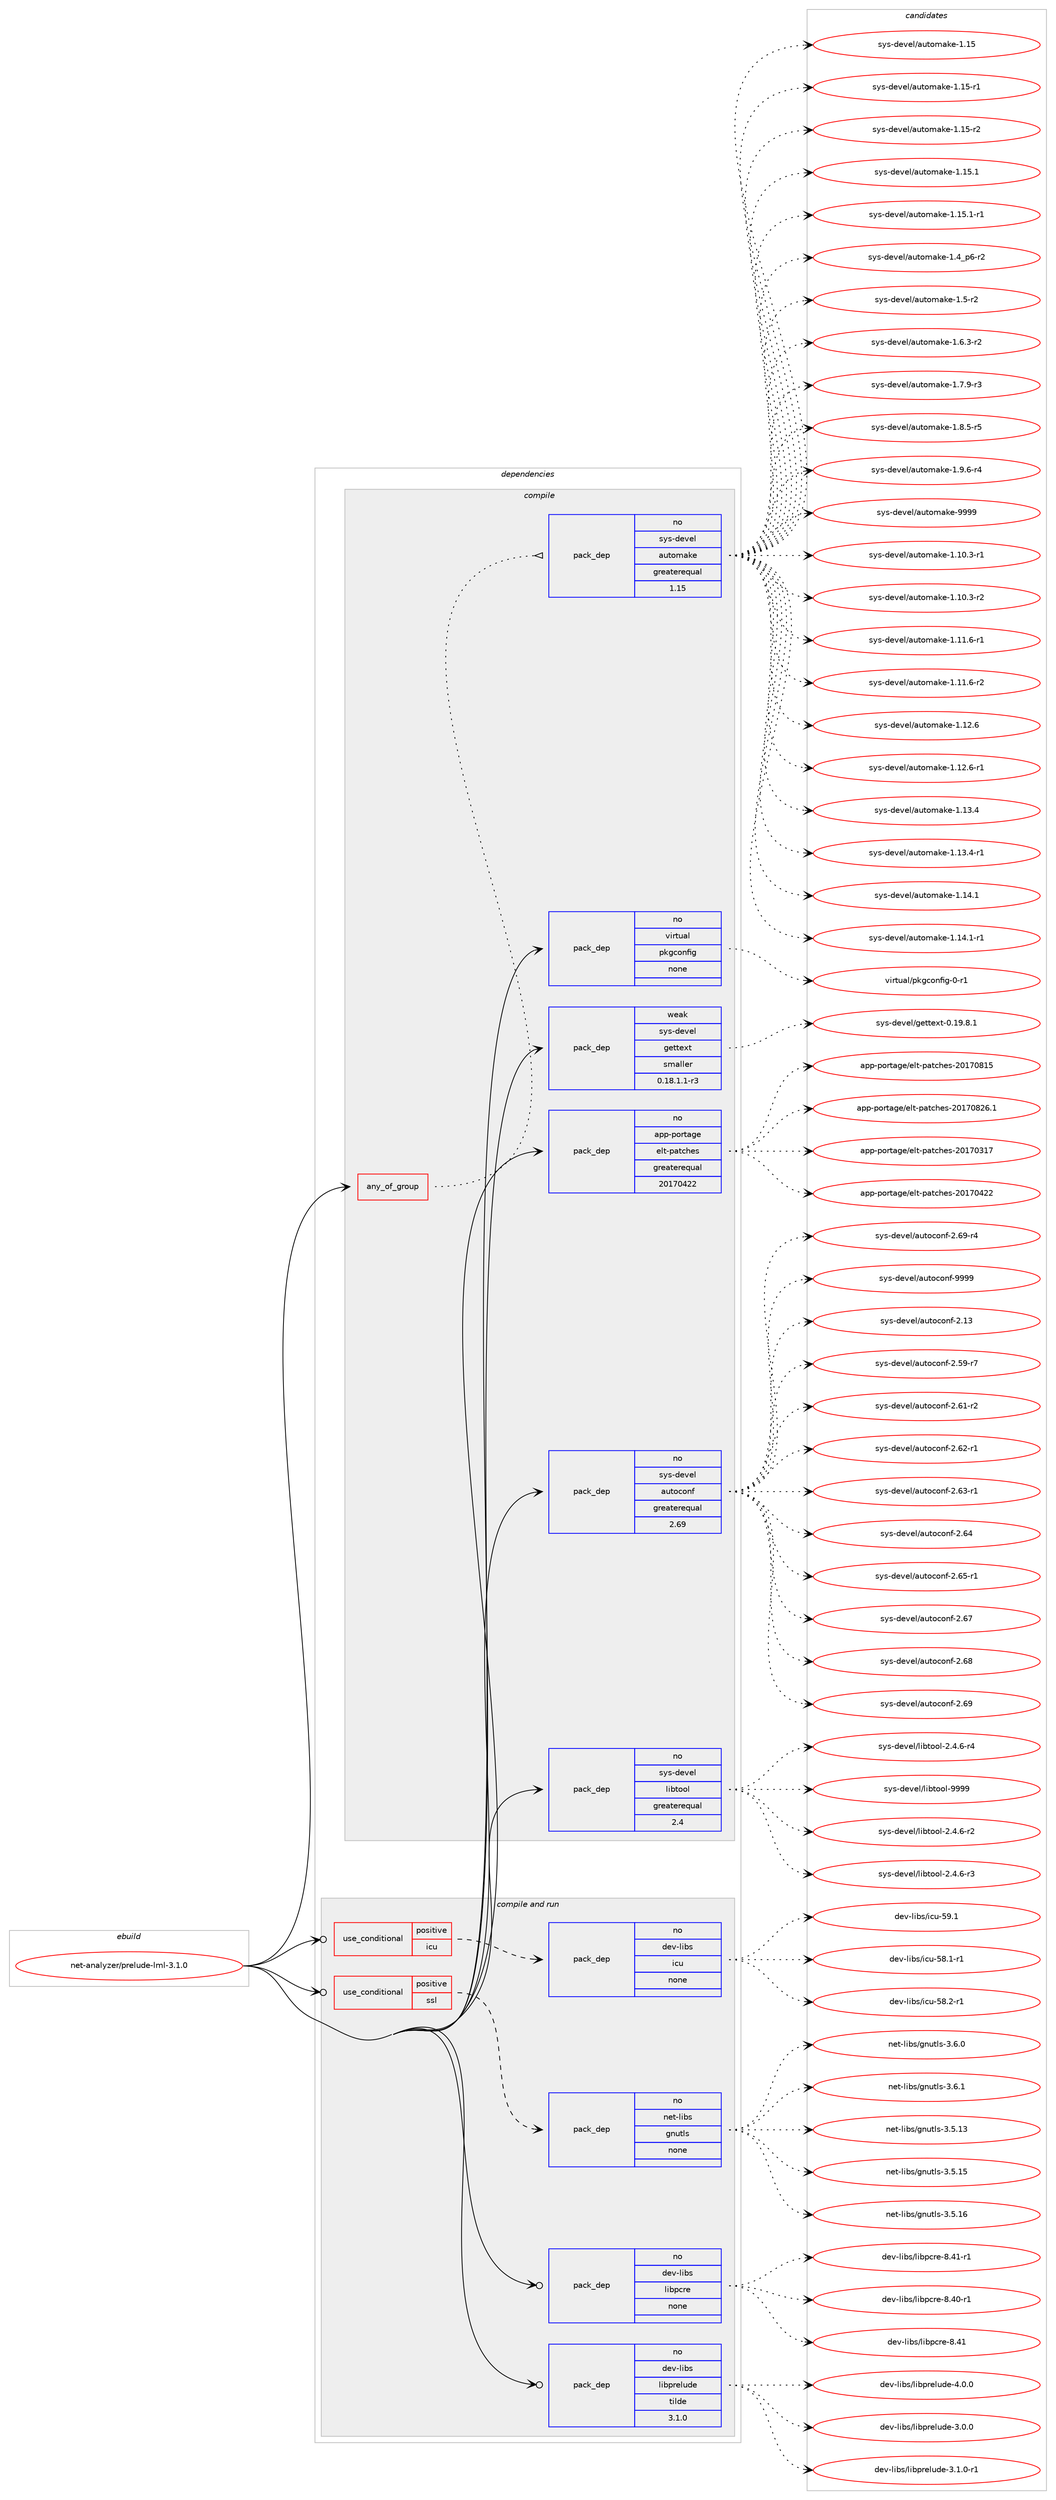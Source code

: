 digraph prolog {

# *************
# Graph options
# *************

newrank=true;
concentrate=true;
compound=true;
graph [rankdir=LR,fontname=Helvetica,fontsize=10,ranksep=1.5];#, ranksep=2.5, nodesep=0.2];
edge  [arrowhead=vee];
node  [fontname=Helvetica,fontsize=10];

# **********
# The ebuild
# **********

subgraph cluster_leftcol {
color=gray;
rank=same;
label=<<i>ebuild</i>>;
id [label="net-analyzer/prelude-lml-3.1.0", color=red, width=4, href="../net-analyzer/prelude-lml-3.1.0.svg"];
}

# ****************
# The dependencies
# ****************

subgraph cluster_midcol {
color=gray;
label=<<i>dependencies</i>>;
subgraph cluster_compile {
fillcolor="#eeeeee";
style=filled;
label=<<i>compile</i>>;
subgraph any6417 {
dependency402944 [label=<<TABLE BORDER="0" CELLBORDER="1" CELLSPACING="0" CELLPADDING="4"><TR><TD CELLPADDING="10">any_of_group</TD></TR></TABLE>>, shape=none, color=red];subgraph pack296997 {
dependency402945 [label=<<TABLE BORDER="0" CELLBORDER="1" CELLSPACING="0" CELLPADDING="4" WIDTH="220"><TR><TD ROWSPAN="6" CELLPADDING="30">pack_dep</TD></TR><TR><TD WIDTH="110">no</TD></TR><TR><TD>sys-devel</TD></TR><TR><TD>automake</TD></TR><TR><TD>greaterequal</TD></TR><TR><TD>1.15</TD></TR></TABLE>>, shape=none, color=blue];
}
dependency402944:e -> dependency402945:w [weight=20,style="dotted",arrowhead="oinv"];
}
id:e -> dependency402944:w [weight=20,style="solid",arrowhead="vee"];
subgraph pack296998 {
dependency402946 [label=<<TABLE BORDER="0" CELLBORDER="1" CELLSPACING="0" CELLPADDING="4" WIDTH="220"><TR><TD ROWSPAN="6" CELLPADDING="30">pack_dep</TD></TR><TR><TD WIDTH="110">no</TD></TR><TR><TD>app-portage</TD></TR><TR><TD>elt-patches</TD></TR><TR><TD>greaterequal</TD></TR><TR><TD>20170422</TD></TR></TABLE>>, shape=none, color=blue];
}
id:e -> dependency402946:w [weight=20,style="solid",arrowhead="vee"];
subgraph pack296999 {
dependency402947 [label=<<TABLE BORDER="0" CELLBORDER="1" CELLSPACING="0" CELLPADDING="4" WIDTH="220"><TR><TD ROWSPAN="6" CELLPADDING="30">pack_dep</TD></TR><TR><TD WIDTH="110">no</TD></TR><TR><TD>sys-devel</TD></TR><TR><TD>autoconf</TD></TR><TR><TD>greaterequal</TD></TR><TR><TD>2.69</TD></TR></TABLE>>, shape=none, color=blue];
}
id:e -> dependency402947:w [weight=20,style="solid",arrowhead="vee"];
subgraph pack297000 {
dependency402948 [label=<<TABLE BORDER="0" CELLBORDER="1" CELLSPACING="0" CELLPADDING="4" WIDTH="220"><TR><TD ROWSPAN="6" CELLPADDING="30">pack_dep</TD></TR><TR><TD WIDTH="110">no</TD></TR><TR><TD>sys-devel</TD></TR><TR><TD>libtool</TD></TR><TR><TD>greaterequal</TD></TR><TR><TD>2.4</TD></TR></TABLE>>, shape=none, color=blue];
}
id:e -> dependency402948:w [weight=20,style="solid",arrowhead="vee"];
subgraph pack297001 {
dependency402949 [label=<<TABLE BORDER="0" CELLBORDER="1" CELLSPACING="0" CELLPADDING="4" WIDTH="220"><TR><TD ROWSPAN="6" CELLPADDING="30">pack_dep</TD></TR><TR><TD WIDTH="110">no</TD></TR><TR><TD>virtual</TD></TR><TR><TD>pkgconfig</TD></TR><TR><TD>none</TD></TR><TR><TD></TD></TR></TABLE>>, shape=none, color=blue];
}
id:e -> dependency402949:w [weight=20,style="solid",arrowhead="vee"];
subgraph pack297002 {
dependency402950 [label=<<TABLE BORDER="0" CELLBORDER="1" CELLSPACING="0" CELLPADDING="4" WIDTH="220"><TR><TD ROWSPAN="6" CELLPADDING="30">pack_dep</TD></TR><TR><TD WIDTH="110">weak</TD></TR><TR><TD>sys-devel</TD></TR><TR><TD>gettext</TD></TR><TR><TD>smaller</TD></TR><TR><TD>0.18.1.1-r3</TD></TR></TABLE>>, shape=none, color=blue];
}
id:e -> dependency402950:w [weight=20,style="solid",arrowhead="vee"];
}
subgraph cluster_compileandrun {
fillcolor="#eeeeee";
style=filled;
label=<<i>compile and run</i>>;
subgraph cond99344 {
dependency402951 [label=<<TABLE BORDER="0" CELLBORDER="1" CELLSPACING="0" CELLPADDING="4"><TR><TD ROWSPAN="3" CELLPADDING="10">use_conditional</TD></TR><TR><TD>positive</TD></TR><TR><TD>icu</TD></TR></TABLE>>, shape=none, color=red];
subgraph pack297003 {
dependency402952 [label=<<TABLE BORDER="0" CELLBORDER="1" CELLSPACING="0" CELLPADDING="4" WIDTH="220"><TR><TD ROWSPAN="6" CELLPADDING="30">pack_dep</TD></TR><TR><TD WIDTH="110">no</TD></TR><TR><TD>dev-libs</TD></TR><TR><TD>icu</TD></TR><TR><TD>none</TD></TR><TR><TD></TD></TR></TABLE>>, shape=none, color=blue];
}
dependency402951:e -> dependency402952:w [weight=20,style="dashed",arrowhead="vee"];
}
id:e -> dependency402951:w [weight=20,style="solid",arrowhead="odotvee"];
subgraph cond99345 {
dependency402953 [label=<<TABLE BORDER="0" CELLBORDER="1" CELLSPACING="0" CELLPADDING="4"><TR><TD ROWSPAN="3" CELLPADDING="10">use_conditional</TD></TR><TR><TD>positive</TD></TR><TR><TD>ssl</TD></TR></TABLE>>, shape=none, color=red];
subgraph pack297004 {
dependency402954 [label=<<TABLE BORDER="0" CELLBORDER="1" CELLSPACING="0" CELLPADDING="4" WIDTH="220"><TR><TD ROWSPAN="6" CELLPADDING="30">pack_dep</TD></TR><TR><TD WIDTH="110">no</TD></TR><TR><TD>net-libs</TD></TR><TR><TD>gnutls</TD></TR><TR><TD>none</TD></TR><TR><TD></TD></TR></TABLE>>, shape=none, color=blue];
}
dependency402953:e -> dependency402954:w [weight=20,style="dashed",arrowhead="vee"];
}
id:e -> dependency402953:w [weight=20,style="solid",arrowhead="odotvee"];
subgraph pack297005 {
dependency402955 [label=<<TABLE BORDER="0" CELLBORDER="1" CELLSPACING="0" CELLPADDING="4" WIDTH="220"><TR><TD ROWSPAN="6" CELLPADDING="30">pack_dep</TD></TR><TR><TD WIDTH="110">no</TD></TR><TR><TD>dev-libs</TD></TR><TR><TD>libpcre</TD></TR><TR><TD>none</TD></TR><TR><TD></TD></TR></TABLE>>, shape=none, color=blue];
}
id:e -> dependency402955:w [weight=20,style="solid",arrowhead="odotvee"];
subgraph pack297006 {
dependency402956 [label=<<TABLE BORDER="0" CELLBORDER="1" CELLSPACING="0" CELLPADDING="4" WIDTH="220"><TR><TD ROWSPAN="6" CELLPADDING="30">pack_dep</TD></TR><TR><TD WIDTH="110">no</TD></TR><TR><TD>dev-libs</TD></TR><TR><TD>libprelude</TD></TR><TR><TD>tilde</TD></TR><TR><TD>3.1.0</TD></TR></TABLE>>, shape=none, color=blue];
}
id:e -> dependency402956:w [weight=20,style="solid",arrowhead="odotvee"];
}
subgraph cluster_run {
fillcolor="#eeeeee";
style=filled;
label=<<i>run</i>>;
}
}

# **************
# The candidates
# **************

subgraph cluster_choices {
rank=same;
color=gray;
label=<<i>candidates</i>>;

subgraph choice296997 {
color=black;
nodesep=1;
choice11512111545100101118101108479711711611110997107101454946494846514511449 [label="sys-devel/automake-1.10.3-r1", color=red, width=4,href="../sys-devel/automake-1.10.3-r1.svg"];
choice11512111545100101118101108479711711611110997107101454946494846514511450 [label="sys-devel/automake-1.10.3-r2", color=red, width=4,href="../sys-devel/automake-1.10.3-r2.svg"];
choice11512111545100101118101108479711711611110997107101454946494946544511449 [label="sys-devel/automake-1.11.6-r1", color=red, width=4,href="../sys-devel/automake-1.11.6-r1.svg"];
choice11512111545100101118101108479711711611110997107101454946494946544511450 [label="sys-devel/automake-1.11.6-r2", color=red, width=4,href="../sys-devel/automake-1.11.6-r2.svg"];
choice1151211154510010111810110847971171161111099710710145494649504654 [label="sys-devel/automake-1.12.6", color=red, width=4,href="../sys-devel/automake-1.12.6.svg"];
choice11512111545100101118101108479711711611110997107101454946495046544511449 [label="sys-devel/automake-1.12.6-r1", color=red, width=4,href="../sys-devel/automake-1.12.6-r1.svg"];
choice1151211154510010111810110847971171161111099710710145494649514652 [label="sys-devel/automake-1.13.4", color=red, width=4,href="../sys-devel/automake-1.13.4.svg"];
choice11512111545100101118101108479711711611110997107101454946495146524511449 [label="sys-devel/automake-1.13.4-r1", color=red, width=4,href="../sys-devel/automake-1.13.4-r1.svg"];
choice1151211154510010111810110847971171161111099710710145494649524649 [label="sys-devel/automake-1.14.1", color=red, width=4,href="../sys-devel/automake-1.14.1.svg"];
choice11512111545100101118101108479711711611110997107101454946495246494511449 [label="sys-devel/automake-1.14.1-r1", color=red, width=4,href="../sys-devel/automake-1.14.1-r1.svg"];
choice115121115451001011181011084797117116111109971071014549464953 [label="sys-devel/automake-1.15", color=red, width=4,href="../sys-devel/automake-1.15.svg"];
choice1151211154510010111810110847971171161111099710710145494649534511449 [label="sys-devel/automake-1.15-r1", color=red, width=4,href="../sys-devel/automake-1.15-r1.svg"];
choice1151211154510010111810110847971171161111099710710145494649534511450 [label="sys-devel/automake-1.15-r2", color=red, width=4,href="../sys-devel/automake-1.15-r2.svg"];
choice1151211154510010111810110847971171161111099710710145494649534649 [label="sys-devel/automake-1.15.1", color=red, width=4,href="../sys-devel/automake-1.15.1.svg"];
choice11512111545100101118101108479711711611110997107101454946495346494511449 [label="sys-devel/automake-1.15.1-r1", color=red, width=4,href="../sys-devel/automake-1.15.1-r1.svg"];
choice115121115451001011181011084797117116111109971071014549465295112544511450 [label="sys-devel/automake-1.4_p6-r2", color=red, width=4,href="../sys-devel/automake-1.4_p6-r2.svg"];
choice11512111545100101118101108479711711611110997107101454946534511450 [label="sys-devel/automake-1.5-r2", color=red, width=4,href="../sys-devel/automake-1.5-r2.svg"];
choice115121115451001011181011084797117116111109971071014549465446514511450 [label="sys-devel/automake-1.6.3-r2", color=red, width=4,href="../sys-devel/automake-1.6.3-r2.svg"];
choice115121115451001011181011084797117116111109971071014549465546574511451 [label="sys-devel/automake-1.7.9-r3", color=red, width=4,href="../sys-devel/automake-1.7.9-r3.svg"];
choice115121115451001011181011084797117116111109971071014549465646534511453 [label="sys-devel/automake-1.8.5-r5", color=red, width=4,href="../sys-devel/automake-1.8.5-r5.svg"];
choice115121115451001011181011084797117116111109971071014549465746544511452 [label="sys-devel/automake-1.9.6-r4", color=red, width=4,href="../sys-devel/automake-1.9.6-r4.svg"];
choice115121115451001011181011084797117116111109971071014557575757 [label="sys-devel/automake-9999", color=red, width=4,href="../sys-devel/automake-9999.svg"];
dependency402945:e -> choice11512111545100101118101108479711711611110997107101454946494846514511449:w [style=dotted,weight="100"];
dependency402945:e -> choice11512111545100101118101108479711711611110997107101454946494846514511450:w [style=dotted,weight="100"];
dependency402945:e -> choice11512111545100101118101108479711711611110997107101454946494946544511449:w [style=dotted,weight="100"];
dependency402945:e -> choice11512111545100101118101108479711711611110997107101454946494946544511450:w [style=dotted,weight="100"];
dependency402945:e -> choice1151211154510010111810110847971171161111099710710145494649504654:w [style=dotted,weight="100"];
dependency402945:e -> choice11512111545100101118101108479711711611110997107101454946495046544511449:w [style=dotted,weight="100"];
dependency402945:e -> choice1151211154510010111810110847971171161111099710710145494649514652:w [style=dotted,weight="100"];
dependency402945:e -> choice11512111545100101118101108479711711611110997107101454946495146524511449:w [style=dotted,weight="100"];
dependency402945:e -> choice1151211154510010111810110847971171161111099710710145494649524649:w [style=dotted,weight="100"];
dependency402945:e -> choice11512111545100101118101108479711711611110997107101454946495246494511449:w [style=dotted,weight="100"];
dependency402945:e -> choice115121115451001011181011084797117116111109971071014549464953:w [style=dotted,weight="100"];
dependency402945:e -> choice1151211154510010111810110847971171161111099710710145494649534511449:w [style=dotted,weight="100"];
dependency402945:e -> choice1151211154510010111810110847971171161111099710710145494649534511450:w [style=dotted,weight="100"];
dependency402945:e -> choice1151211154510010111810110847971171161111099710710145494649534649:w [style=dotted,weight="100"];
dependency402945:e -> choice11512111545100101118101108479711711611110997107101454946495346494511449:w [style=dotted,weight="100"];
dependency402945:e -> choice115121115451001011181011084797117116111109971071014549465295112544511450:w [style=dotted,weight="100"];
dependency402945:e -> choice11512111545100101118101108479711711611110997107101454946534511450:w [style=dotted,weight="100"];
dependency402945:e -> choice115121115451001011181011084797117116111109971071014549465446514511450:w [style=dotted,weight="100"];
dependency402945:e -> choice115121115451001011181011084797117116111109971071014549465546574511451:w [style=dotted,weight="100"];
dependency402945:e -> choice115121115451001011181011084797117116111109971071014549465646534511453:w [style=dotted,weight="100"];
dependency402945:e -> choice115121115451001011181011084797117116111109971071014549465746544511452:w [style=dotted,weight="100"];
dependency402945:e -> choice115121115451001011181011084797117116111109971071014557575757:w [style=dotted,weight="100"];
}
subgraph choice296998 {
color=black;
nodesep=1;
choice97112112451121111141169710310147101108116451129711699104101115455048495548514955 [label="app-portage/elt-patches-20170317", color=red, width=4,href="../app-portage/elt-patches-20170317.svg"];
choice97112112451121111141169710310147101108116451129711699104101115455048495548525050 [label="app-portage/elt-patches-20170422", color=red, width=4,href="../app-portage/elt-patches-20170422.svg"];
choice97112112451121111141169710310147101108116451129711699104101115455048495548564953 [label="app-portage/elt-patches-20170815", color=red, width=4,href="../app-portage/elt-patches-20170815.svg"];
choice971121124511211111411697103101471011081164511297116991041011154550484955485650544649 [label="app-portage/elt-patches-20170826.1", color=red, width=4,href="../app-portage/elt-patches-20170826.1.svg"];
dependency402946:e -> choice97112112451121111141169710310147101108116451129711699104101115455048495548514955:w [style=dotted,weight="100"];
dependency402946:e -> choice97112112451121111141169710310147101108116451129711699104101115455048495548525050:w [style=dotted,weight="100"];
dependency402946:e -> choice97112112451121111141169710310147101108116451129711699104101115455048495548564953:w [style=dotted,weight="100"];
dependency402946:e -> choice971121124511211111411697103101471011081164511297116991041011154550484955485650544649:w [style=dotted,weight="100"];
}
subgraph choice296999 {
color=black;
nodesep=1;
choice115121115451001011181011084797117116111991111101024550464951 [label="sys-devel/autoconf-2.13", color=red, width=4,href="../sys-devel/autoconf-2.13.svg"];
choice1151211154510010111810110847971171161119911111010245504653574511455 [label="sys-devel/autoconf-2.59-r7", color=red, width=4,href="../sys-devel/autoconf-2.59-r7.svg"];
choice1151211154510010111810110847971171161119911111010245504654494511450 [label="sys-devel/autoconf-2.61-r2", color=red, width=4,href="../sys-devel/autoconf-2.61-r2.svg"];
choice1151211154510010111810110847971171161119911111010245504654504511449 [label="sys-devel/autoconf-2.62-r1", color=red, width=4,href="../sys-devel/autoconf-2.62-r1.svg"];
choice1151211154510010111810110847971171161119911111010245504654514511449 [label="sys-devel/autoconf-2.63-r1", color=red, width=4,href="../sys-devel/autoconf-2.63-r1.svg"];
choice115121115451001011181011084797117116111991111101024550465452 [label="sys-devel/autoconf-2.64", color=red, width=4,href="../sys-devel/autoconf-2.64.svg"];
choice1151211154510010111810110847971171161119911111010245504654534511449 [label="sys-devel/autoconf-2.65-r1", color=red, width=4,href="../sys-devel/autoconf-2.65-r1.svg"];
choice115121115451001011181011084797117116111991111101024550465455 [label="sys-devel/autoconf-2.67", color=red, width=4,href="../sys-devel/autoconf-2.67.svg"];
choice115121115451001011181011084797117116111991111101024550465456 [label="sys-devel/autoconf-2.68", color=red, width=4,href="../sys-devel/autoconf-2.68.svg"];
choice115121115451001011181011084797117116111991111101024550465457 [label="sys-devel/autoconf-2.69", color=red, width=4,href="../sys-devel/autoconf-2.69.svg"];
choice1151211154510010111810110847971171161119911111010245504654574511452 [label="sys-devel/autoconf-2.69-r4", color=red, width=4,href="../sys-devel/autoconf-2.69-r4.svg"];
choice115121115451001011181011084797117116111991111101024557575757 [label="sys-devel/autoconf-9999", color=red, width=4,href="../sys-devel/autoconf-9999.svg"];
dependency402947:e -> choice115121115451001011181011084797117116111991111101024550464951:w [style=dotted,weight="100"];
dependency402947:e -> choice1151211154510010111810110847971171161119911111010245504653574511455:w [style=dotted,weight="100"];
dependency402947:e -> choice1151211154510010111810110847971171161119911111010245504654494511450:w [style=dotted,weight="100"];
dependency402947:e -> choice1151211154510010111810110847971171161119911111010245504654504511449:w [style=dotted,weight="100"];
dependency402947:e -> choice1151211154510010111810110847971171161119911111010245504654514511449:w [style=dotted,weight="100"];
dependency402947:e -> choice115121115451001011181011084797117116111991111101024550465452:w [style=dotted,weight="100"];
dependency402947:e -> choice1151211154510010111810110847971171161119911111010245504654534511449:w [style=dotted,weight="100"];
dependency402947:e -> choice115121115451001011181011084797117116111991111101024550465455:w [style=dotted,weight="100"];
dependency402947:e -> choice115121115451001011181011084797117116111991111101024550465456:w [style=dotted,weight="100"];
dependency402947:e -> choice115121115451001011181011084797117116111991111101024550465457:w [style=dotted,weight="100"];
dependency402947:e -> choice1151211154510010111810110847971171161119911111010245504654574511452:w [style=dotted,weight="100"];
dependency402947:e -> choice115121115451001011181011084797117116111991111101024557575757:w [style=dotted,weight="100"];
}
subgraph choice297000 {
color=black;
nodesep=1;
choice1151211154510010111810110847108105981161111111084550465246544511450 [label="sys-devel/libtool-2.4.6-r2", color=red, width=4,href="../sys-devel/libtool-2.4.6-r2.svg"];
choice1151211154510010111810110847108105981161111111084550465246544511451 [label="sys-devel/libtool-2.4.6-r3", color=red, width=4,href="../sys-devel/libtool-2.4.6-r3.svg"];
choice1151211154510010111810110847108105981161111111084550465246544511452 [label="sys-devel/libtool-2.4.6-r4", color=red, width=4,href="../sys-devel/libtool-2.4.6-r4.svg"];
choice1151211154510010111810110847108105981161111111084557575757 [label="sys-devel/libtool-9999", color=red, width=4,href="../sys-devel/libtool-9999.svg"];
dependency402948:e -> choice1151211154510010111810110847108105981161111111084550465246544511450:w [style=dotted,weight="100"];
dependency402948:e -> choice1151211154510010111810110847108105981161111111084550465246544511451:w [style=dotted,weight="100"];
dependency402948:e -> choice1151211154510010111810110847108105981161111111084550465246544511452:w [style=dotted,weight="100"];
dependency402948:e -> choice1151211154510010111810110847108105981161111111084557575757:w [style=dotted,weight="100"];
}
subgraph choice297001 {
color=black;
nodesep=1;
choice11810511411611797108471121071039911111010210510345484511449 [label="virtual/pkgconfig-0-r1", color=red, width=4,href="../virtual/pkgconfig-0-r1.svg"];
dependency402949:e -> choice11810511411611797108471121071039911111010210510345484511449:w [style=dotted,weight="100"];
}
subgraph choice297002 {
color=black;
nodesep=1;
choice1151211154510010111810110847103101116116101120116454846495746564649 [label="sys-devel/gettext-0.19.8.1", color=red, width=4,href="../sys-devel/gettext-0.19.8.1.svg"];
dependency402950:e -> choice1151211154510010111810110847103101116116101120116454846495746564649:w [style=dotted,weight="100"];
}
subgraph choice297003 {
color=black;
nodesep=1;
choice1001011184510810598115471059911745535646494511449 [label="dev-libs/icu-58.1-r1", color=red, width=4,href="../dev-libs/icu-58.1-r1.svg"];
choice1001011184510810598115471059911745535646504511449 [label="dev-libs/icu-58.2-r1", color=red, width=4,href="../dev-libs/icu-58.2-r1.svg"];
choice100101118451081059811547105991174553574649 [label="dev-libs/icu-59.1", color=red, width=4,href="../dev-libs/icu-59.1.svg"];
dependency402952:e -> choice1001011184510810598115471059911745535646494511449:w [style=dotted,weight="100"];
dependency402952:e -> choice1001011184510810598115471059911745535646504511449:w [style=dotted,weight="100"];
dependency402952:e -> choice100101118451081059811547105991174553574649:w [style=dotted,weight="100"];
}
subgraph choice297004 {
color=black;
nodesep=1;
choice11010111645108105981154710311011711610811545514653464951 [label="net-libs/gnutls-3.5.13", color=red, width=4,href="../net-libs/gnutls-3.5.13.svg"];
choice11010111645108105981154710311011711610811545514653464953 [label="net-libs/gnutls-3.5.15", color=red, width=4,href="../net-libs/gnutls-3.5.15.svg"];
choice11010111645108105981154710311011711610811545514653464954 [label="net-libs/gnutls-3.5.16", color=red, width=4,href="../net-libs/gnutls-3.5.16.svg"];
choice110101116451081059811547103110117116108115455146544648 [label="net-libs/gnutls-3.6.0", color=red, width=4,href="../net-libs/gnutls-3.6.0.svg"];
choice110101116451081059811547103110117116108115455146544649 [label="net-libs/gnutls-3.6.1", color=red, width=4,href="../net-libs/gnutls-3.6.1.svg"];
dependency402954:e -> choice11010111645108105981154710311011711610811545514653464951:w [style=dotted,weight="100"];
dependency402954:e -> choice11010111645108105981154710311011711610811545514653464953:w [style=dotted,weight="100"];
dependency402954:e -> choice11010111645108105981154710311011711610811545514653464954:w [style=dotted,weight="100"];
dependency402954:e -> choice110101116451081059811547103110117116108115455146544648:w [style=dotted,weight="100"];
dependency402954:e -> choice110101116451081059811547103110117116108115455146544649:w [style=dotted,weight="100"];
}
subgraph choice297005 {
color=black;
nodesep=1;
choice100101118451081059811547108105981129911410145564652484511449 [label="dev-libs/libpcre-8.40-r1", color=red, width=4,href="../dev-libs/libpcre-8.40-r1.svg"];
choice10010111845108105981154710810598112991141014556465249 [label="dev-libs/libpcre-8.41", color=red, width=4,href="../dev-libs/libpcre-8.41.svg"];
choice100101118451081059811547108105981129911410145564652494511449 [label="dev-libs/libpcre-8.41-r1", color=red, width=4,href="../dev-libs/libpcre-8.41-r1.svg"];
dependency402955:e -> choice100101118451081059811547108105981129911410145564652484511449:w [style=dotted,weight="100"];
dependency402955:e -> choice10010111845108105981154710810598112991141014556465249:w [style=dotted,weight="100"];
dependency402955:e -> choice100101118451081059811547108105981129911410145564652494511449:w [style=dotted,weight="100"];
}
subgraph choice297006 {
color=black;
nodesep=1;
choice10010111845108105981154710810598112114101108117100101455146484648 [label="dev-libs/libprelude-3.0.0", color=red, width=4,href="../dev-libs/libprelude-3.0.0.svg"];
choice100101118451081059811547108105981121141011081171001014551464946484511449 [label="dev-libs/libprelude-3.1.0-r1", color=red, width=4,href="../dev-libs/libprelude-3.1.0-r1.svg"];
choice10010111845108105981154710810598112114101108117100101455246484648 [label="dev-libs/libprelude-4.0.0", color=red, width=4,href="../dev-libs/libprelude-4.0.0.svg"];
dependency402956:e -> choice10010111845108105981154710810598112114101108117100101455146484648:w [style=dotted,weight="100"];
dependency402956:e -> choice100101118451081059811547108105981121141011081171001014551464946484511449:w [style=dotted,weight="100"];
dependency402956:e -> choice10010111845108105981154710810598112114101108117100101455246484648:w [style=dotted,weight="100"];
}
}

}
